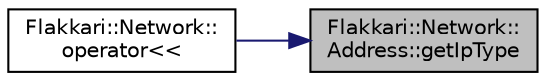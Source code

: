 digraph "Flakkari::Network::Address::getIpType"
{
 // LATEX_PDF_SIZE
  edge [fontname="Helvetica",fontsize="10",labelfontname="Helvetica",labelfontsize="10"];
  node [fontname="Helvetica",fontsize="10",shape=record];
  rankdir="RL";
  Node1 [label="Flakkari::Network::\lAddress::getIpType",height=0.2,width=0.4,color="black", fillcolor="grey75", style="filled", fontcolor="black",tooltip="Get the Ip Type object."];
  Node1 -> Node2 [dir="back",color="midnightblue",fontsize="10",style="solid",fontname="Helvetica"];
  Node2 [label="Flakkari::Network::\loperator\<\<",height=0.2,width=0.4,color="black", fillcolor="white", style="filled",URL="$db/db0/namespaceFlakkari_1_1Network.html#a1c03b27ad69d2ca581d699fbc90ab970",tooltip="Overload of operator<< for Address."];
}
